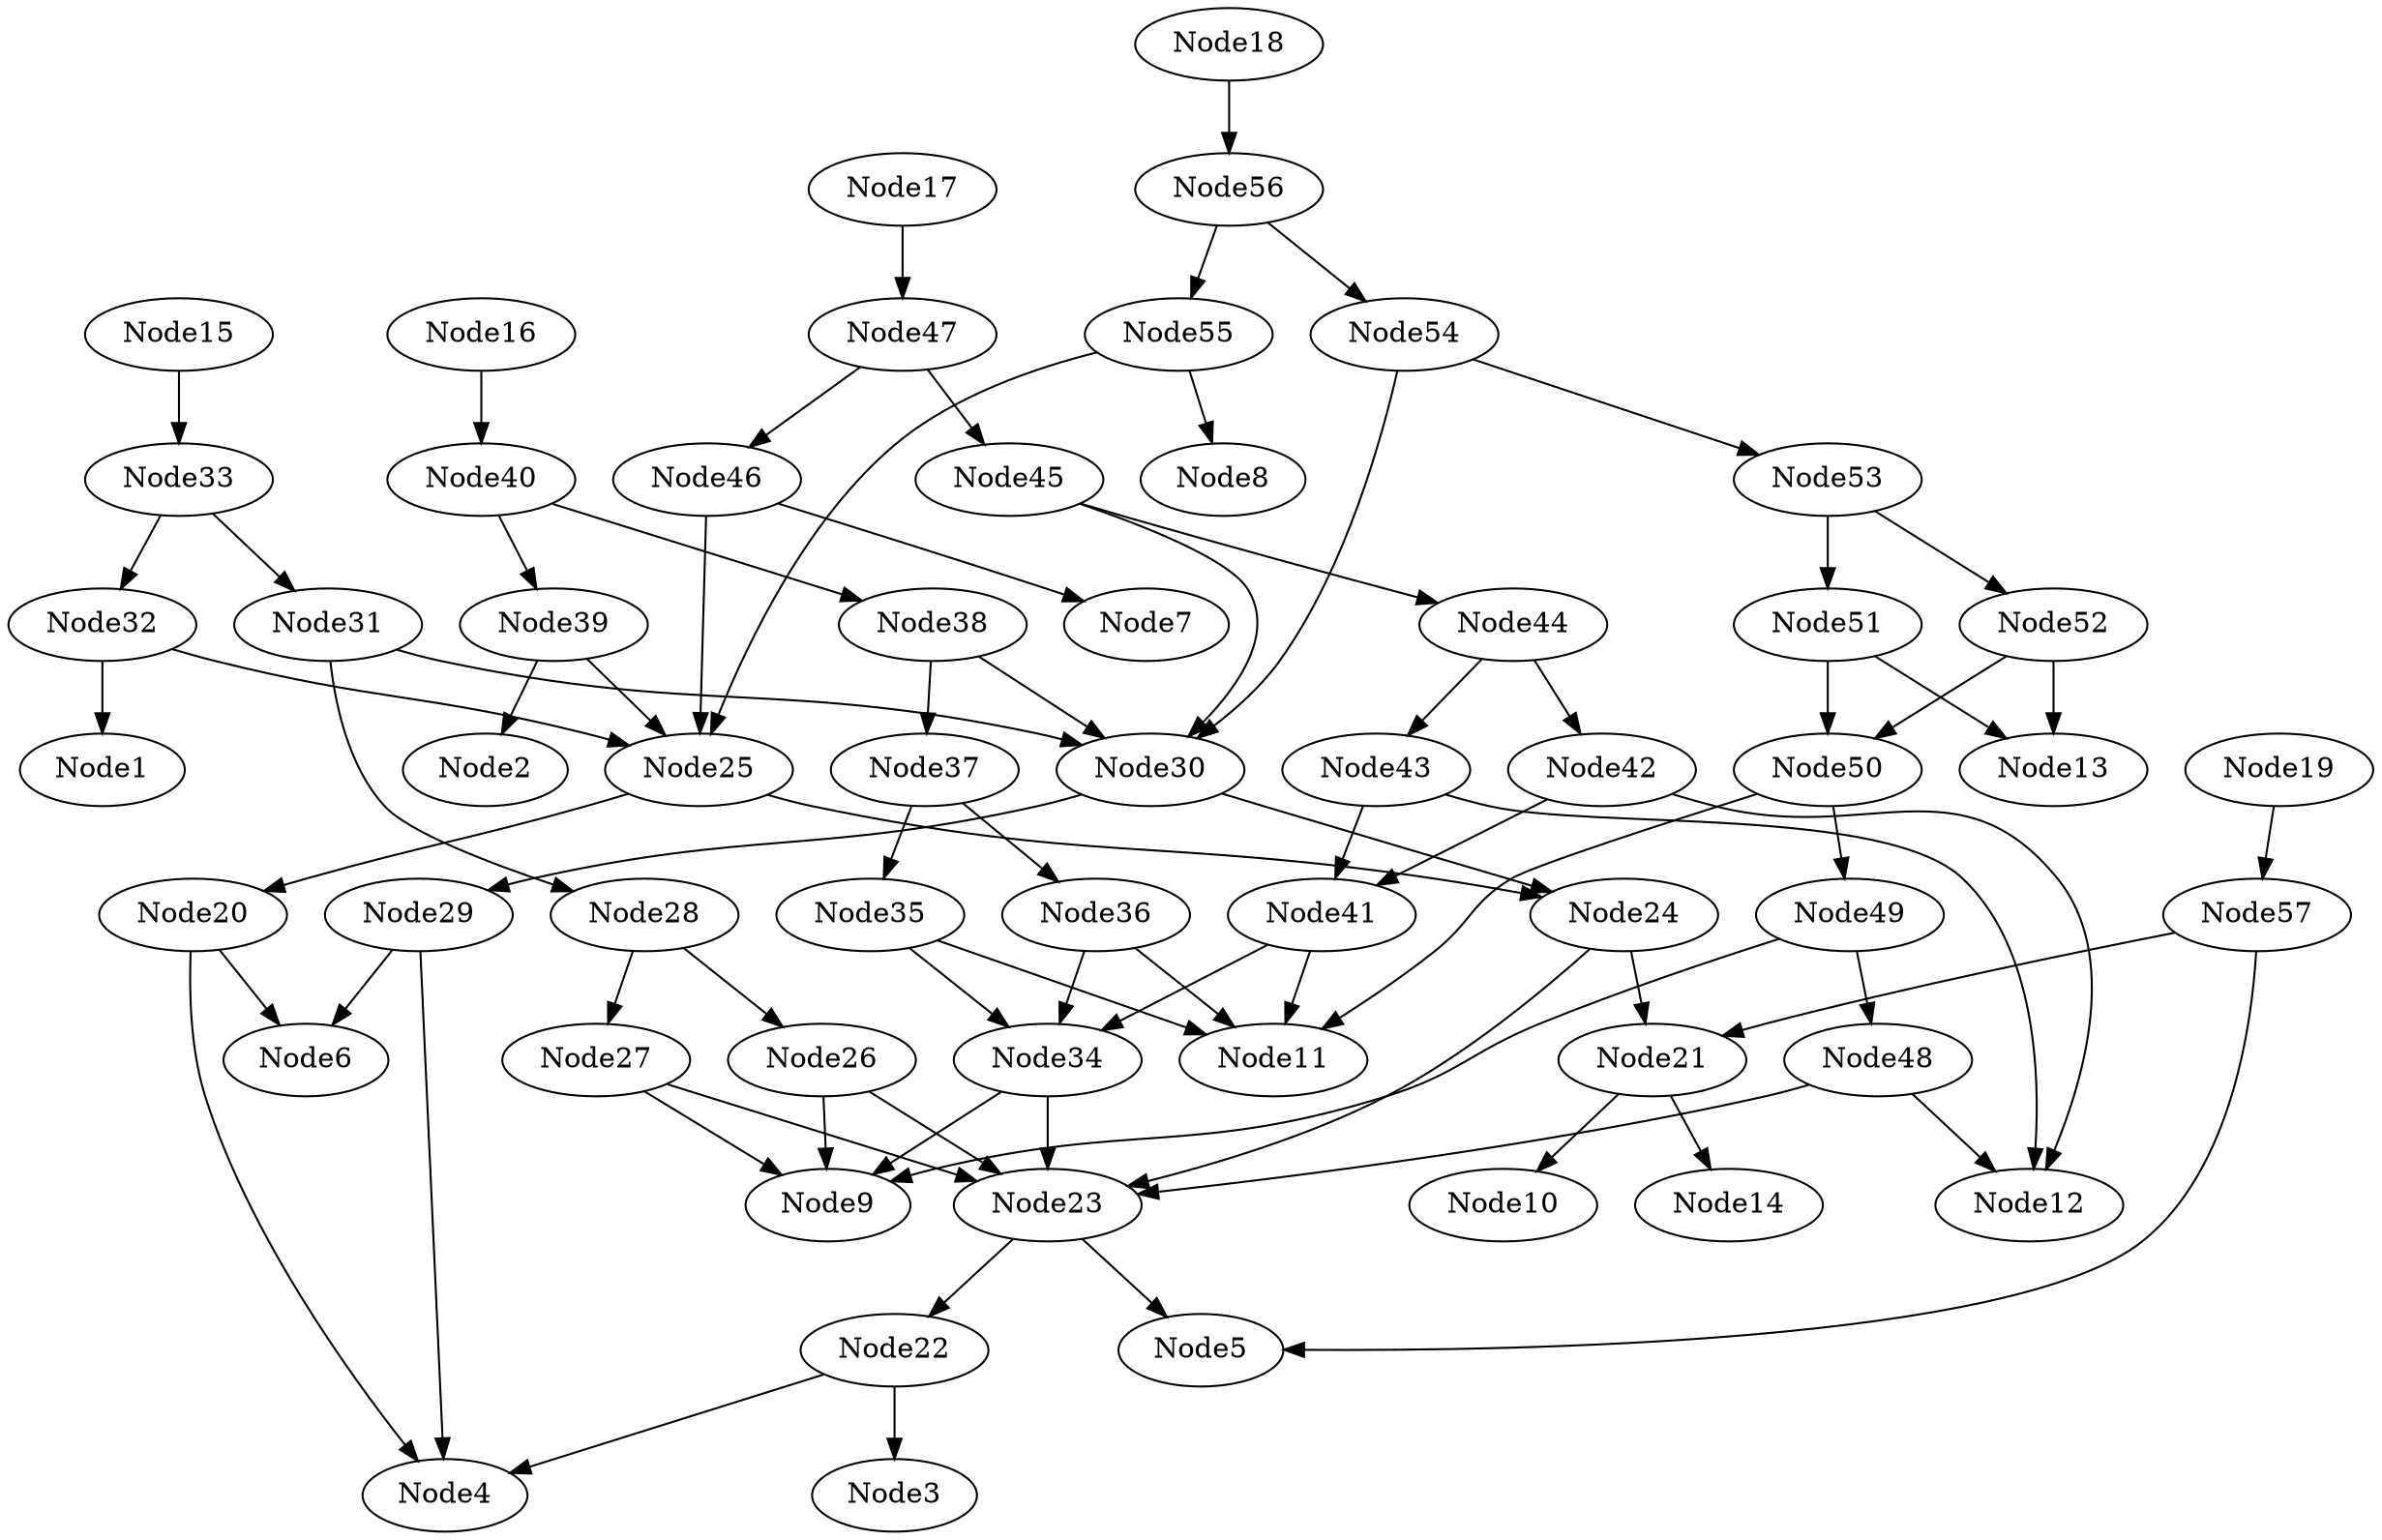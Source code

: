 # Network structure generated by ABC

digraph network {

Node15 -> Node33 [style = solid];
Node16 -> Node40 [style = solid];
Node17 -> Node47 [style = solid];
Node18 -> Node56 [style = solid];
Node19 -> Node57 [style = solid];
Node20 -> Node4 [style = solid];
Node20 -> Node6 [style = solid];
Node21 -> Node10 [style = solid];
Node21 -> Node14 [style = solid];
Node22 -> Node3 [style = solid];
Node22 -> Node4 [style = solid];
Node23 -> Node5 [style = solid];
Node23 -> Node22 [style = solid];
Node24 -> Node21 [style = solid];
Node24 -> Node23 [style = solid];
Node25 -> Node20 [style = solid];
Node25 -> Node24 [style = solid];
Node26 -> Node9 [style = solid];
Node26 -> Node23 [style = solid];
Node27 -> Node9 [style = solid];
Node27 -> Node23 [style = solid];
Node28 -> Node26 [style = solid];
Node28 -> Node27 [style = solid];
Node29 -> Node4 [style = solid];
Node29 -> Node6 [style = solid];
Node30 -> Node24 [style = solid];
Node30 -> Node29 [style = solid];
Node31 -> Node28 [style = solid];
Node31 -> Node30 [style = solid];
Node32 -> Node1 [style = solid];
Node32 -> Node25 [style = solid];
Node33 -> Node31 [style = solid];
Node33 -> Node32 [style = solid];
Node34 -> Node9 [style = solid];
Node34 -> Node23 [style = solid];
Node35 -> Node11 [style = solid];
Node35 -> Node34 [style = solid];
Node36 -> Node11 [style = solid];
Node36 -> Node34 [style = solid];
Node37 -> Node35 [style = solid];
Node37 -> Node36 [style = solid];
Node38 -> Node30 [style = solid];
Node38 -> Node37 [style = solid];
Node39 -> Node2 [style = solid];
Node39 -> Node25 [style = solid];
Node40 -> Node38 [style = solid];
Node40 -> Node39 [style = solid];
Node41 -> Node11 [style = solid];
Node41 -> Node34 [style = solid];
Node42 -> Node12 [style = solid];
Node42 -> Node41 [style = solid];
Node43 -> Node12 [style = solid];
Node43 -> Node41 [style = solid];
Node44 -> Node42 [style = solid];
Node44 -> Node43 [style = solid];
Node45 -> Node30 [style = solid];
Node45 -> Node44 [style = solid];
Node46 -> Node7 [style = solid];
Node46 -> Node25 [style = solid];
Node47 -> Node45 [style = solid];
Node47 -> Node46 [style = solid];
Node48 -> Node12 [style = solid];
Node48 -> Node23 [style = solid];
Node49 -> Node9 [style = solid];
Node49 -> Node48 [style = solid];
Node50 -> Node11 [style = solid];
Node50 -> Node49 [style = solid];
Node51 -> Node13 [style = solid];
Node51 -> Node50 [style = solid];
Node52 -> Node13 [style = solid];
Node52 -> Node50 [style = solid];
Node53 -> Node51 [style = solid];
Node53 -> Node52 [style = solid];
Node54 -> Node30 [style = solid];
Node54 -> Node53 [style = solid];
Node55 -> Node8 [style = solid];
Node55 -> Node25 [style = solid];
Node56 -> Node54 [style = solid];
Node56 -> Node55 [style = solid];
Node57 -> Node5 [style = solid];
Node57 -> Node21 [style = solid];
}

